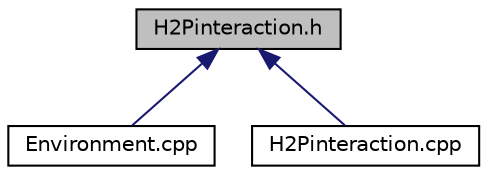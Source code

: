 digraph "H2Pinteraction.h"
{
  edge [fontname="Helvetica",fontsize="10",labelfontname="Helvetica",labelfontsize="10"];
  node [fontname="Helvetica",fontsize="10",shape=record];
  Node1 [label="H2Pinteraction.h",height=0.2,width=0.4,color="black", fillcolor="grey75", style="filled", fontcolor="black"];
  Node1 -> Node2 [dir="back",color="midnightblue",fontsize="10",style="solid",fontname="Helvetica"];
  Node2 [label="Environment.cpp",height=0.2,width=0.4,color="black", fillcolor="white", style="filled",URL="$_environment_8cpp.html"];
  Node1 -> Node3 [dir="back",color="midnightblue",fontsize="10",style="solid",fontname="Helvetica"];
  Node3 [label="H2Pinteraction.cpp",height=0.2,width=0.4,color="black", fillcolor="white", style="filled",URL="$_h2_pinteraction_8cpp.html"];
}
